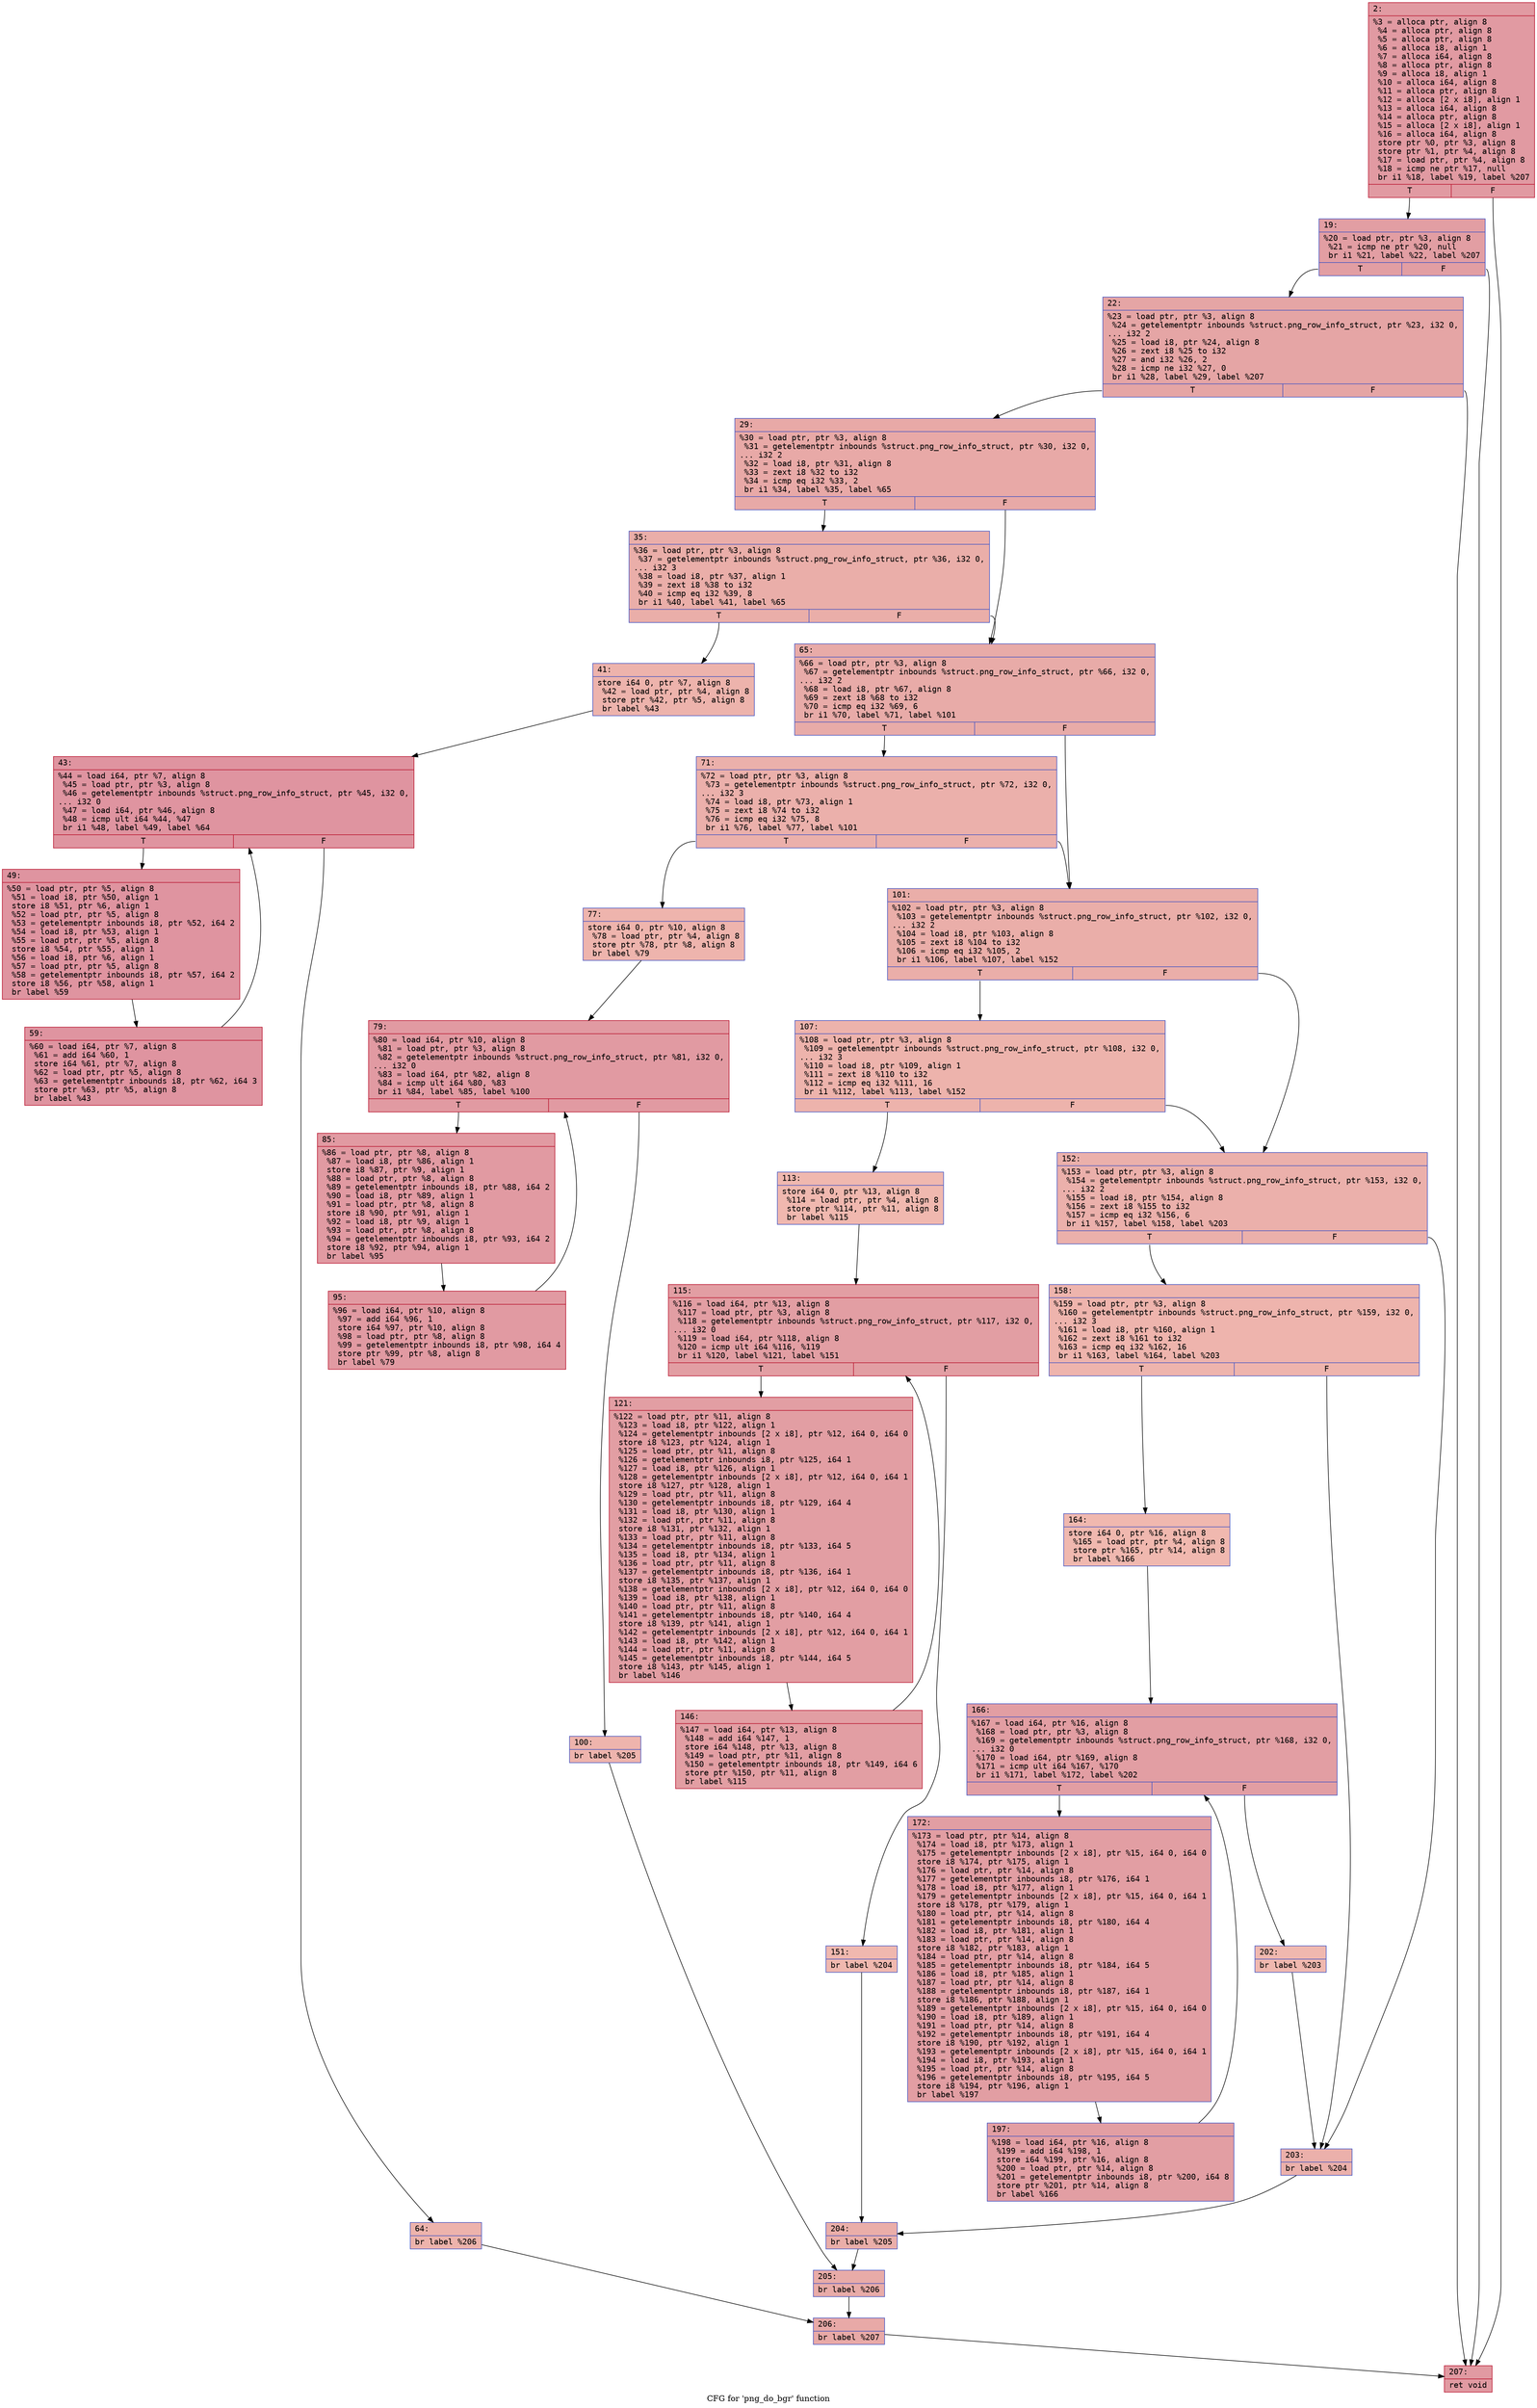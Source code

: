 digraph "CFG for 'png_do_bgr' function" {
	label="CFG for 'png_do_bgr' function";

	Node0x60000325e9e0 [shape=record,color="#b70d28ff", style=filled, fillcolor="#bb1b2c70" fontname="Courier",label="{2:\l|  %3 = alloca ptr, align 8\l  %4 = alloca ptr, align 8\l  %5 = alloca ptr, align 8\l  %6 = alloca i8, align 1\l  %7 = alloca i64, align 8\l  %8 = alloca ptr, align 8\l  %9 = alloca i8, align 1\l  %10 = alloca i64, align 8\l  %11 = alloca ptr, align 8\l  %12 = alloca [2 x i8], align 1\l  %13 = alloca i64, align 8\l  %14 = alloca ptr, align 8\l  %15 = alloca [2 x i8], align 1\l  %16 = alloca i64, align 8\l  store ptr %0, ptr %3, align 8\l  store ptr %1, ptr %4, align 8\l  %17 = load ptr, ptr %4, align 8\l  %18 = icmp ne ptr %17, null\l  br i1 %18, label %19, label %207\l|{<s0>T|<s1>F}}"];
	Node0x60000325e9e0:s0 -> Node0x60000325f0c0[tooltip="2 -> 19\nProbability 62.50%" ];
	Node0x60000325e9e0:s1 -> Node0x60000325fb60[tooltip="2 -> 207\nProbability 37.50%" ];
	Node0x60000325f0c0 [shape=record,color="#3d50c3ff", style=filled, fillcolor="#be242e70" fontname="Courier",label="{19:\l|  %20 = load ptr, ptr %3, align 8\l  %21 = icmp ne ptr %20, null\l  br i1 %21, label %22, label %207\l|{<s0>T|<s1>F}}"];
	Node0x60000325f0c0:s0 -> Node0x60000325f110[tooltip="19 -> 22\nProbability 62.50%" ];
	Node0x60000325f0c0:s1 -> Node0x60000325fb60[tooltip="19 -> 207\nProbability 37.50%" ];
	Node0x60000325f110 [shape=record,color="#3d50c3ff", style=filled, fillcolor="#c5333470" fontname="Courier",label="{22:\l|  %23 = load ptr, ptr %3, align 8\l  %24 = getelementptr inbounds %struct.png_row_info_struct, ptr %23, i32 0,\l... i32 2\l  %25 = load i8, ptr %24, align 8\l  %26 = zext i8 %25 to i32\l  %27 = and i32 %26, 2\l  %28 = icmp ne i32 %27, 0\l  br i1 %28, label %29, label %207\l|{<s0>T|<s1>F}}"];
	Node0x60000325f110:s0 -> Node0x60000325f160[tooltip="22 -> 29\nProbability 50.00%" ];
	Node0x60000325f110:s1 -> Node0x60000325fb60[tooltip="22 -> 207\nProbability 50.00%" ];
	Node0x60000325f160 [shape=record,color="#3d50c3ff", style=filled, fillcolor="#ca3b3770" fontname="Courier",label="{29:\l|  %30 = load ptr, ptr %3, align 8\l  %31 = getelementptr inbounds %struct.png_row_info_struct, ptr %30, i32 0,\l... i32 2\l  %32 = load i8, ptr %31, align 8\l  %33 = zext i8 %32 to i32\l  %34 = icmp eq i32 %33, 2\l  br i1 %34, label %35, label %65\l|{<s0>T|<s1>F}}"];
	Node0x60000325f160:s0 -> Node0x60000325f1b0[tooltip="29 -> 35\nProbability 50.00%" ];
	Node0x60000325f160:s1 -> Node0x60000325f390[tooltip="29 -> 65\nProbability 50.00%" ];
	Node0x60000325f1b0 [shape=record,color="#3d50c3ff", style=filled, fillcolor="#d0473d70" fontname="Courier",label="{35:\l|  %36 = load ptr, ptr %3, align 8\l  %37 = getelementptr inbounds %struct.png_row_info_struct, ptr %36, i32 0,\l... i32 3\l  %38 = load i8, ptr %37, align 1\l  %39 = zext i8 %38 to i32\l  %40 = icmp eq i32 %39, 8\l  br i1 %40, label %41, label %65\l|{<s0>T|<s1>F}}"];
	Node0x60000325f1b0:s0 -> Node0x60000325f200[tooltip="35 -> 41\nProbability 50.00%" ];
	Node0x60000325f1b0:s1 -> Node0x60000325f390[tooltip="35 -> 65\nProbability 50.00%" ];
	Node0x60000325f200 [shape=record,color="#3d50c3ff", style=filled, fillcolor="#d6524470" fontname="Courier",label="{41:\l|  store i64 0, ptr %7, align 8\l  %42 = load ptr, ptr %4, align 8\l  store ptr %42, ptr %5, align 8\l  br label %43\l}"];
	Node0x60000325f200 -> Node0x60000325f250[tooltip="41 -> 43\nProbability 100.00%" ];
	Node0x60000325f250 [shape=record,color="#b70d28ff", style=filled, fillcolor="#b70d2870" fontname="Courier",label="{43:\l|  %44 = load i64, ptr %7, align 8\l  %45 = load ptr, ptr %3, align 8\l  %46 = getelementptr inbounds %struct.png_row_info_struct, ptr %45, i32 0,\l... i32 0\l  %47 = load i64, ptr %46, align 8\l  %48 = icmp ult i64 %44, %47\l  br i1 %48, label %49, label %64\l|{<s0>T|<s1>F}}"];
	Node0x60000325f250:s0 -> Node0x60000325f2a0[tooltip="43 -> 49\nProbability 96.88%" ];
	Node0x60000325f250:s1 -> Node0x60000325f340[tooltip="43 -> 64\nProbability 3.12%" ];
	Node0x60000325f2a0 [shape=record,color="#b70d28ff", style=filled, fillcolor="#b70d2870" fontname="Courier",label="{49:\l|  %50 = load ptr, ptr %5, align 8\l  %51 = load i8, ptr %50, align 1\l  store i8 %51, ptr %6, align 1\l  %52 = load ptr, ptr %5, align 8\l  %53 = getelementptr inbounds i8, ptr %52, i64 2\l  %54 = load i8, ptr %53, align 1\l  %55 = load ptr, ptr %5, align 8\l  store i8 %54, ptr %55, align 1\l  %56 = load i8, ptr %6, align 1\l  %57 = load ptr, ptr %5, align 8\l  %58 = getelementptr inbounds i8, ptr %57, i64 2\l  store i8 %56, ptr %58, align 1\l  br label %59\l}"];
	Node0x60000325f2a0 -> Node0x60000325f2f0[tooltip="49 -> 59\nProbability 100.00%" ];
	Node0x60000325f2f0 [shape=record,color="#b70d28ff", style=filled, fillcolor="#b70d2870" fontname="Courier",label="{59:\l|  %60 = load i64, ptr %7, align 8\l  %61 = add i64 %60, 1\l  store i64 %61, ptr %7, align 8\l  %62 = load ptr, ptr %5, align 8\l  %63 = getelementptr inbounds i8, ptr %62, i64 3\l  store ptr %63, ptr %5, align 8\l  br label %43\l}"];
	Node0x60000325f2f0 -> Node0x60000325f250[tooltip="59 -> 43\nProbability 100.00%" ];
	Node0x60000325f340 [shape=record,color="#3d50c3ff", style=filled, fillcolor="#d6524470" fontname="Courier",label="{64:\l|  br label %206\l}"];
	Node0x60000325f340 -> Node0x60000325fb10[tooltip="64 -> 206\nProbability 100.00%" ];
	Node0x60000325f390 [shape=record,color="#3d50c3ff", style=filled, fillcolor="#cc403a70" fontname="Courier",label="{65:\l|  %66 = load ptr, ptr %3, align 8\l  %67 = getelementptr inbounds %struct.png_row_info_struct, ptr %66, i32 0,\l... i32 2\l  %68 = load i8, ptr %67, align 8\l  %69 = zext i8 %68 to i32\l  %70 = icmp eq i32 %69, 6\l  br i1 %70, label %71, label %101\l|{<s0>T|<s1>F}}"];
	Node0x60000325f390:s0 -> Node0x60000325f3e0[tooltip="65 -> 71\nProbability 50.00%" ];
	Node0x60000325f390:s1 -> Node0x60000325f5c0[tooltip="65 -> 101\nProbability 50.00%" ];
	Node0x60000325f3e0 [shape=record,color="#3d50c3ff", style=filled, fillcolor="#d24b4070" fontname="Courier",label="{71:\l|  %72 = load ptr, ptr %3, align 8\l  %73 = getelementptr inbounds %struct.png_row_info_struct, ptr %72, i32 0,\l... i32 3\l  %74 = load i8, ptr %73, align 1\l  %75 = zext i8 %74 to i32\l  %76 = icmp eq i32 %75, 8\l  br i1 %76, label %77, label %101\l|{<s0>T|<s1>F}}"];
	Node0x60000325f3e0:s0 -> Node0x60000325f430[tooltip="71 -> 77\nProbability 50.00%" ];
	Node0x60000325f3e0:s1 -> Node0x60000325f5c0[tooltip="71 -> 101\nProbability 50.00%" ];
	Node0x60000325f430 [shape=record,color="#3d50c3ff", style=filled, fillcolor="#d8564670" fontname="Courier",label="{77:\l|  store i64 0, ptr %10, align 8\l  %78 = load ptr, ptr %4, align 8\l  store ptr %78, ptr %8, align 8\l  br label %79\l}"];
	Node0x60000325f430 -> Node0x60000325f480[tooltip="77 -> 79\nProbability 100.00%" ];
	Node0x60000325f480 [shape=record,color="#b70d28ff", style=filled, fillcolor="#bb1b2c70" fontname="Courier",label="{79:\l|  %80 = load i64, ptr %10, align 8\l  %81 = load ptr, ptr %3, align 8\l  %82 = getelementptr inbounds %struct.png_row_info_struct, ptr %81, i32 0,\l... i32 0\l  %83 = load i64, ptr %82, align 8\l  %84 = icmp ult i64 %80, %83\l  br i1 %84, label %85, label %100\l|{<s0>T|<s1>F}}"];
	Node0x60000325f480:s0 -> Node0x60000325f4d0[tooltip="79 -> 85\nProbability 96.88%" ];
	Node0x60000325f480:s1 -> Node0x60000325f570[tooltip="79 -> 100\nProbability 3.12%" ];
	Node0x60000325f4d0 [shape=record,color="#b70d28ff", style=filled, fillcolor="#bb1b2c70" fontname="Courier",label="{85:\l|  %86 = load ptr, ptr %8, align 8\l  %87 = load i8, ptr %86, align 1\l  store i8 %87, ptr %9, align 1\l  %88 = load ptr, ptr %8, align 8\l  %89 = getelementptr inbounds i8, ptr %88, i64 2\l  %90 = load i8, ptr %89, align 1\l  %91 = load ptr, ptr %8, align 8\l  store i8 %90, ptr %91, align 1\l  %92 = load i8, ptr %9, align 1\l  %93 = load ptr, ptr %8, align 8\l  %94 = getelementptr inbounds i8, ptr %93, i64 2\l  store i8 %92, ptr %94, align 1\l  br label %95\l}"];
	Node0x60000325f4d0 -> Node0x60000325f520[tooltip="85 -> 95\nProbability 100.00%" ];
	Node0x60000325f520 [shape=record,color="#b70d28ff", style=filled, fillcolor="#bb1b2c70" fontname="Courier",label="{95:\l|  %96 = load i64, ptr %10, align 8\l  %97 = add i64 %96, 1\l  store i64 %97, ptr %10, align 8\l  %98 = load ptr, ptr %8, align 8\l  %99 = getelementptr inbounds i8, ptr %98, i64 4\l  store ptr %99, ptr %8, align 8\l  br label %79\l}"];
	Node0x60000325f520 -> Node0x60000325f480[tooltip="95 -> 79\nProbability 100.00%" ];
	Node0x60000325f570 [shape=record,color="#3d50c3ff", style=filled, fillcolor="#d8564670" fontname="Courier",label="{100:\l|  br label %205\l}"];
	Node0x60000325f570 -> Node0x60000325fac0[tooltip="100 -> 205\nProbability 100.00%" ];
	Node0x60000325f5c0 [shape=record,color="#3d50c3ff", style=filled, fillcolor="#d0473d70" fontname="Courier",label="{101:\l|  %102 = load ptr, ptr %3, align 8\l  %103 = getelementptr inbounds %struct.png_row_info_struct, ptr %102, i32 0,\l... i32 2\l  %104 = load i8, ptr %103, align 8\l  %105 = zext i8 %104 to i32\l  %106 = icmp eq i32 %105, 2\l  br i1 %106, label %107, label %152\l|{<s0>T|<s1>F}}"];
	Node0x60000325f5c0:s0 -> Node0x60000325f610[tooltip="101 -> 107\nProbability 50.00%" ];
	Node0x60000325f5c0:s1 -> Node0x60000325f7f0[tooltip="101 -> 152\nProbability 50.00%" ];
	Node0x60000325f610 [shape=record,color="#3d50c3ff", style=filled, fillcolor="#d6524470" fontname="Courier",label="{107:\l|  %108 = load ptr, ptr %3, align 8\l  %109 = getelementptr inbounds %struct.png_row_info_struct, ptr %108, i32 0,\l... i32 3\l  %110 = load i8, ptr %109, align 1\l  %111 = zext i8 %110 to i32\l  %112 = icmp eq i32 %111, 16\l  br i1 %112, label %113, label %152\l|{<s0>T|<s1>F}}"];
	Node0x60000325f610:s0 -> Node0x60000325f660[tooltip="107 -> 113\nProbability 50.00%" ];
	Node0x60000325f610:s1 -> Node0x60000325f7f0[tooltip="107 -> 152\nProbability 50.00%" ];
	Node0x60000325f660 [shape=record,color="#3d50c3ff", style=filled, fillcolor="#dc5d4a70" fontname="Courier",label="{113:\l|  store i64 0, ptr %13, align 8\l  %114 = load ptr, ptr %4, align 8\l  store ptr %114, ptr %11, align 8\l  br label %115\l}"];
	Node0x60000325f660 -> Node0x60000325f6b0[tooltip="113 -> 115\nProbability 100.00%" ];
	Node0x60000325f6b0 [shape=record,color="#b70d28ff", style=filled, fillcolor="#be242e70" fontname="Courier",label="{115:\l|  %116 = load i64, ptr %13, align 8\l  %117 = load ptr, ptr %3, align 8\l  %118 = getelementptr inbounds %struct.png_row_info_struct, ptr %117, i32 0,\l... i32 0\l  %119 = load i64, ptr %118, align 8\l  %120 = icmp ult i64 %116, %119\l  br i1 %120, label %121, label %151\l|{<s0>T|<s1>F}}"];
	Node0x60000325f6b0:s0 -> Node0x60000325f700[tooltip="115 -> 121\nProbability 96.88%" ];
	Node0x60000325f6b0:s1 -> Node0x60000325f7a0[tooltip="115 -> 151\nProbability 3.12%" ];
	Node0x60000325f700 [shape=record,color="#b70d28ff", style=filled, fillcolor="#be242e70" fontname="Courier",label="{121:\l|  %122 = load ptr, ptr %11, align 8\l  %123 = load i8, ptr %122, align 1\l  %124 = getelementptr inbounds [2 x i8], ptr %12, i64 0, i64 0\l  store i8 %123, ptr %124, align 1\l  %125 = load ptr, ptr %11, align 8\l  %126 = getelementptr inbounds i8, ptr %125, i64 1\l  %127 = load i8, ptr %126, align 1\l  %128 = getelementptr inbounds [2 x i8], ptr %12, i64 0, i64 1\l  store i8 %127, ptr %128, align 1\l  %129 = load ptr, ptr %11, align 8\l  %130 = getelementptr inbounds i8, ptr %129, i64 4\l  %131 = load i8, ptr %130, align 1\l  %132 = load ptr, ptr %11, align 8\l  store i8 %131, ptr %132, align 1\l  %133 = load ptr, ptr %11, align 8\l  %134 = getelementptr inbounds i8, ptr %133, i64 5\l  %135 = load i8, ptr %134, align 1\l  %136 = load ptr, ptr %11, align 8\l  %137 = getelementptr inbounds i8, ptr %136, i64 1\l  store i8 %135, ptr %137, align 1\l  %138 = getelementptr inbounds [2 x i8], ptr %12, i64 0, i64 0\l  %139 = load i8, ptr %138, align 1\l  %140 = load ptr, ptr %11, align 8\l  %141 = getelementptr inbounds i8, ptr %140, i64 4\l  store i8 %139, ptr %141, align 1\l  %142 = getelementptr inbounds [2 x i8], ptr %12, i64 0, i64 1\l  %143 = load i8, ptr %142, align 1\l  %144 = load ptr, ptr %11, align 8\l  %145 = getelementptr inbounds i8, ptr %144, i64 5\l  store i8 %143, ptr %145, align 1\l  br label %146\l}"];
	Node0x60000325f700 -> Node0x60000325f750[tooltip="121 -> 146\nProbability 100.00%" ];
	Node0x60000325f750 [shape=record,color="#b70d28ff", style=filled, fillcolor="#be242e70" fontname="Courier",label="{146:\l|  %147 = load i64, ptr %13, align 8\l  %148 = add i64 %147, 1\l  store i64 %148, ptr %13, align 8\l  %149 = load ptr, ptr %11, align 8\l  %150 = getelementptr inbounds i8, ptr %149, i64 6\l  store ptr %150, ptr %11, align 8\l  br label %115\l}"];
	Node0x60000325f750 -> Node0x60000325f6b0[tooltip="146 -> 115\nProbability 100.00%" ];
	Node0x60000325f7a0 [shape=record,color="#3d50c3ff", style=filled, fillcolor="#dc5d4a70" fontname="Courier",label="{151:\l|  br label %204\l}"];
	Node0x60000325f7a0 -> Node0x60000325fa70[tooltip="151 -> 204\nProbability 100.00%" ];
	Node0x60000325f7f0 [shape=record,color="#3d50c3ff", style=filled, fillcolor="#d24b4070" fontname="Courier",label="{152:\l|  %153 = load ptr, ptr %3, align 8\l  %154 = getelementptr inbounds %struct.png_row_info_struct, ptr %153, i32 0,\l... i32 2\l  %155 = load i8, ptr %154, align 8\l  %156 = zext i8 %155 to i32\l  %157 = icmp eq i32 %156, 6\l  br i1 %157, label %158, label %203\l|{<s0>T|<s1>F}}"];
	Node0x60000325f7f0:s0 -> Node0x60000325f840[tooltip="152 -> 158\nProbability 50.00%" ];
	Node0x60000325f7f0:s1 -> Node0x60000325fa20[tooltip="152 -> 203\nProbability 50.00%" ];
	Node0x60000325f840 [shape=record,color="#3d50c3ff", style=filled, fillcolor="#d8564670" fontname="Courier",label="{158:\l|  %159 = load ptr, ptr %3, align 8\l  %160 = getelementptr inbounds %struct.png_row_info_struct, ptr %159, i32 0,\l... i32 3\l  %161 = load i8, ptr %160, align 1\l  %162 = zext i8 %161 to i32\l  %163 = icmp eq i32 %162, 16\l  br i1 %163, label %164, label %203\l|{<s0>T|<s1>F}}"];
	Node0x60000325f840:s0 -> Node0x60000325f890[tooltip="158 -> 164\nProbability 50.00%" ];
	Node0x60000325f840:s1 -> Node0x60000325fa20[tooltip="158 -> 203\nProbability 50.00%" ];
	Node0x60000325f890 [shape=record,color="#3d50c3ff", style=filled, fillcolor="#dc5d4a70" fontname="Courier",label="{164:\l|  store i64 0, ptr %16, align 8\l  %165 = load ptr, ptr %4, align 8\l  store ptr %165, ptr %14, align 8\l  br label %166\l}"];
	Node0x60000325f890 -> Node0x60000325f8e0[tooltip="164 -> 166\nProbability 100.00%" ];
	Node0x60000325f8e0 [shape=record,color="#3d50c3ff", style=filled, fillcolor="#be242e70" fontname="Courier",label="{166:\l|  %167 = load i64, ptr %16, align 8\l  %168 = load ptr, ptr %3, align 8\l  %169 = getelementptr inbounds %struct.png_row_info_struct, ptr %168, i32 0,\l... i32 0\l  %170 = load i64, ptr %169, align 8\l  %171 = icmp ult i64 %167, %170\l  br i1 %171, label %172, label %202\l|{<s0>T|<s1>F}}"];
	Node0x60000325f8e0:s0 -> Node0x60000325f930[tooltip="166 -> 172\nProbability 96.88%" ];
	Node0x60000325f8e0:s1 -> Node0x60000325f9d0[tooltip="166 -> 202\nProbability 3.12%" ];
	Node0x60000325f930 [shape=record,color="#3d50c3ff", style=filled, fillcolor="#be242e70" fontname="Courier",label="{172:\l|  %173 = load ptr, ptr %14, align 8\l  %174 = load i8, ptr %173, align 1\l  %175 = getelementptr inbounds [2 x i8], ptr %15, i64 0, i64 0\l  store i8 %174, ptr %175, align 1\l  %176 = load ptr, ptr %14, align 8\l  %177 = getelementptr inbounds i8, ptr %176, i64 1\l  %178 = load i8, ptr %177, align 1\l  %179 = getelementptr inbounds [2 x i8], ptr %15, i64 0, i64 1\l  store i8 %178, ptr %179, align 1\l  %180 = load ptr, ptr %14, align 8\l  %181 = getelementptr inbounds i8, ptr %180, i64 4\l  %182 = load i8, ptr %181, align 1\l  %183 = load ptr, ptr %14, align 8\l  store i8 %182, ptr %183, align 1\l  %184 = load ptr, ptr %14, align 8\l  %185 = getelementptr inbounds i8, ptr %184, i64 5\l  %186 = load i8, ptr %185, align 1\l  %187 = load ptr, ptr %14, align 8\l  %188 = getelementptr inbounds i8, ptr %187, i64 1\l  store i8 %186, ptr %188, align 1\l  %189 = getelementptr inbounds [2 x i8], ptr %15, i64 0, i64 0\l  %190 = load i8, ptr %189, align 1\l  %191 = load ptr, ptr %14, align 8\l  %192 = getelementptr inbounds i8, ptr %191, i64 4\l  store i8 %190, ptr %192, align 1\l  %193 = getelementptr inbounds [2 x i8], ptr %15, i64 0, i64 1\l  %194 = load i8, ptr %193, align 1\l  %195 = load ptr, ptr %14, align 8\l  %196 = getelementptr inbounds i8, ptr %195, i64 5\l  store i8 %194, ptr %196, align 1\l  br label %197\l}"];
	Node0x60000325f930 -> Node0x60000325f980[tooltip="172 -> 197\nProbability 100.00%" ];
	Node0x60000325f980 [shape=record,color="#3d50c3ff", style=filled, fillcolor="#be242e70" fontname="Courier",label="{197:\l|  %198 = load i64, ptr %16, align 8\l  %199 = add i64 %198, 1\l  store i64 %199, ptr %16, align 8\l  %200 = load ptr, ptr %14, align 8\l  %201 = getelementptr inbounds i8, ptr %200, i64 8\l  store ptr %201, ptr %14, align 8\l  br label %166\l}"];
	Node0x60000325f980 -> Node0x60000325f8e0[tooltip="197 -> 166\nProbability 100.00%" ];
	Node0x60000325f9d0 [shape=record,color="#3d50c3ff", style=filled, fillcolor="#dc5d4a70" fontname="Courier",label="{202:\l|  br label %203\l}"];
	Node0x60000325f9d0 -> Node0x60000325fa20[tooltip="202 -> 203\nProbability 100.00%" ];
	Node0x60000325fa20 [shape=record,color="#3d50c3ff", style=filled, fillcolor="#d24b4070" fontname="Courier",label="{203:\l|  br label %204\l}"];
	Node0x60000325fa20 -> Node0x60000325fa70[tooltip="203 -> 204\nProbability 100.00%" ];
	Node0x60000325fa70 [shape=record,color="#3d50c3ff", style=filled, fillcolor="#d0473d70" fontname="Courier",label="{204:\l|  br label %205\l}"];
	Node0x60000325fa70 -> Node0x60000325fac0[tooltip="204 -> 205\nProbability 100.00%" ];
	Node0x60000325fac0 [shape=record,color="#3d50c3ff", style=filled, fillcolor="#cc403a70" fontname="Courier",label="{205:\l|  br label %206\l}"];
	Node0x60000325fac0 -> Node0x60000325fb10[tooltip="205 -> 206\nProbability 100.00%" ];
	Node0x60000325fb10 [shape=record,color="#3d50c3ff", style=filled, fillcolor="#ca3b3770" fontname="Courier",label="{206:\l|  br label %207\l}"];
	Node0x60000325fb10 -> Node0x60000325fb60[tooltip="206 -> 207\nProbability 100.00%" ];
	Node0x60000325fb60 [shape=record,color="#b70d28ff", style=filled, fillcolor="#bb1b2c70" fontname="Courier",label="{207:\l|  ret void\l}"];
}
